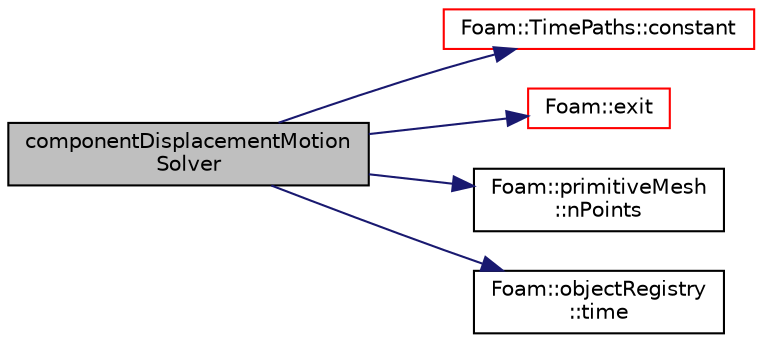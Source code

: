 digraph "componentDisplacementMotionSolver"
{
  bgcolor="transparent";
  edge [fontname="Helvetica",fontsize="10",labelfontname="Helvetica",labelfontsize="10"];
  node [fontname="Helvetica",fontsize="10",shape=record];
  rankdir="LR";
  Node1 [label="componentDisplacementMotion\lSolver",height=0.2,width=0.4,color="black", fillcolor="grey75", style="filled", fontcolor="black"];
  Node1 -> Node2 [color="midnightblue",fontsize="10",style="solid",fontname="Helvetica"];
  Node2 [label="Foam::TimePaths::constant",height=0.2,width=0.4,color="red",URL="$a02682.html#a5aa65a27a46ca75d80f0821d80606c04",tooltip="Return constant name. "];
  Node1 -> Node3 [color="midnightblue",fontsize="10",style="solid",fontname="Helvetica"];
  Node3 [label="Foam::exit",height=0.2,width=0.4,color="red",URL="$a10958.html#a06ca7250d8e89caf05243ec094843642"];
  Node1 -> Node4 [color="midnightblue",fontsize="10",style="solid",fontname="Helvetica"];
  Node4 [label="Foam::primitiveMesh\l::nPoints",height=0.2,width=0.4,color="black",URL="$a02001.html#a9927abeba2c8506177084d644b6e573a"];
  Node1 -> Node5 [color="midnightblue",fontsize="10",style="solid",fontname="Helvetica"];
  Node5 [label="Foam::objectRegistry\l::time",height=0.2,width=0.4,color="black",URL="$a01722.html#a48fcf6de2789aff6b430b5fc1a05693f",tooltip="Return time. "];
}
